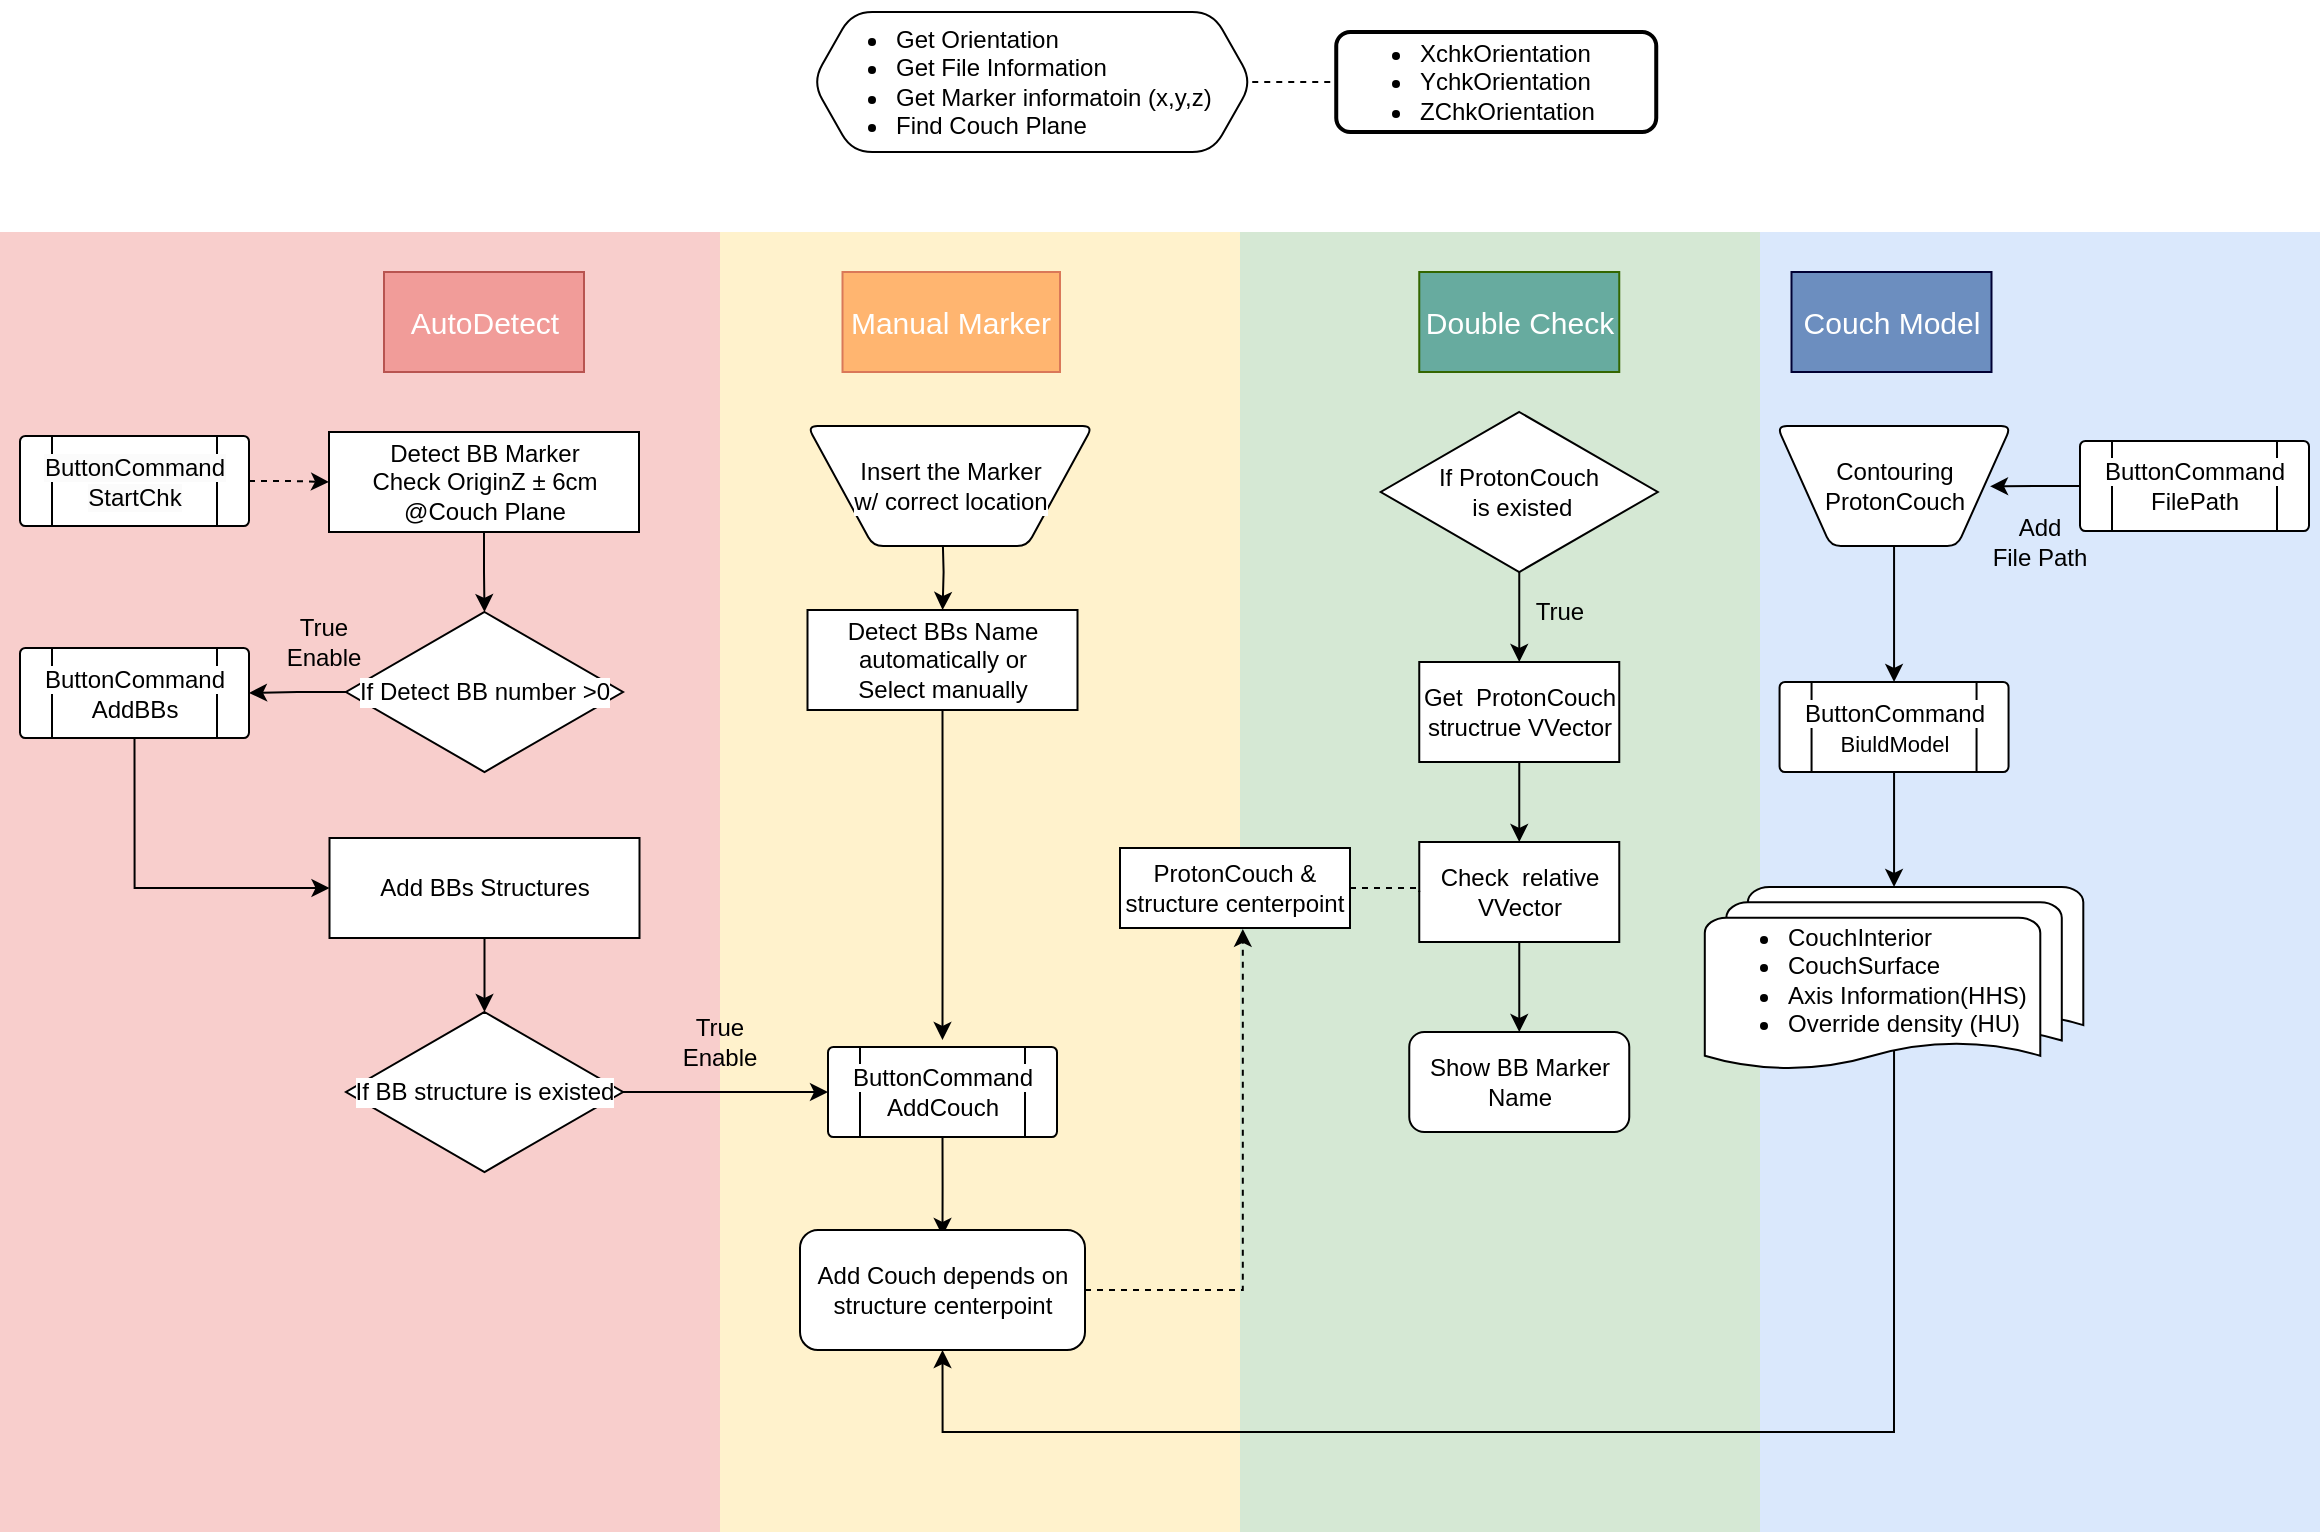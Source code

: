 <mxfile version="21.3.6" type="github">
  <diagram name="第 1 页" id="3PoZT99JLvgC_yYh0iIf">
    <mxGraphModel dx="590" dy="873" grid="1" gridSize="10" guides="1" tooltips="1" connect="1" arrows="1" fold="1" page="1" pageScale="1" pageWidth="1169" pageHeight="827" math="0" shadow="0">
      <root>
        <mxCell id="0" />
        <mxCell id="1" parent="0" />
        <mxCell id="DlJTijxT4euHkg5b0cn0-182" value="" style="rounded=0;whiteSpace=wrap;html=1;fillColor=#dae8fc;strokeColor=none;" vertex="1" parent="1">
          <mxGeometry x="880" y="160" width="280" height="650" as="geometry" />
        </mxCell>
        <mxCell id="DlJTijxT4euHkg5b0cn0-181" value="" style="rounded=0;whiteSpace=wrap;html=1;fillColor=#d5e8d4;strokeColor=none;" vertex="1" parent="1">
          <mxGeometry x="620" y="160" width="260" height="650" as="geometry" />
        </mxCell>
        <mxCell id="DlJTijxT4euHkg5b0cn0-180" value="" style="rounded=0;whiteSpace=wrap;html=1;fillColor=#fff2cc;strokeColor=none;" vertex="1" parent="1">
          <mxGeometry x="360" y="160" width="260" height="650" as="geometry" />
        </mxCell>
        <mxCell id="DlJTijxT4euHkg5b0cn0-176" value="" style="rounded=0;whiteSpace=wrap;html=1;fillColor=#f8cecc;strokeColor=none;" vertex="1" parent="1">
          <mxGeometry y="160" width="360" height="650" as="geometry" />
        </mxCell>
        <mxCell id="L71xMRWu8lyQpmZ8tHU4-3" style="edgeStyle=orthogonalEdgeStyle;rounded=0;orthogonalLoop=1;jettySize=auto;html=1;exitX=1;exitY=0.5;exitDx=0;exitDy=0;endArrow=none;endFill=0;dashed=1;" parent="1" source="UUtNP9MRQaCTh92hcmn--1" edge="1">
          <mxGeometry relative="1" as="geometry">
            <mxPoint x="668.12" y="85" as="targetPoint" />
          </mxGeometry>
        </mxCell>
        <mxCell id="UUtNP9MRQaCTh92hcmn--1" value="&lt;ul&gt;&lt;li&gt;Get Orientation&lt;/li&gt;&lt;li style=&quot;border-color: var(--border-color);&quot;&gt;Get File Information&lt;/li&gt;&lt;li style=&quot;border-color: var(--border-color);&quot;&gt;Get Marker informatoin (x,y,z)&lt;/li&gt;&lt;li&gt;Find Couch Plane&lt;/li&gt;&lt;/ul&gt;" style="shape=hexagon;perimeter=hexagonPerimeter2;whiteSpace=wrap;html=1;fixedSize=1;rounded=1;align=left;" parent="1" vertex="1">
          <mxGeometry x="406.12" y="50" width="220" height="70" as="geometry" />
        </mxCell>
        <mxCell id="UUtNP9MRQaCTh92hcmn--2" value="AutoDetect" style="rounded=0;html=1;fillColor=#F19C99;strokeColor=#b85450;fontColor=#FFFFFF;fontSize=15;" parent="1" vertex="1">
          <mxGeometry x="192" y="180" width="100" height="50" as="geometry" />
        </mxCell>
        <mxCell id="UUtNP9MRQaCTh92hcmn--3" value="&lt;font color=&quot;#ffffff&quot; style=&quot;font-size: 15px;&quot;&gt;Manual Marker&lt;/font&gt;" style="rounded=0;whiteSpace=wrap;html=1;fillColor=#FFB570;strokeColor=#da7858;" parent="1" vertex="1">
          <mxGeometry x="421.25" y="180" width="108.75" height="50" as="geometry" />
        </mxCell>
        <mxCell id="UUtNP9MRQaCTh92hcmn--4" value="&lt;font color=&quot;#ffffff&quot; style=&quot;font-size: 15px;&quot;&gt;Double Check&lt;/font&gt;" style="rounded=0;whiteSpace=wrap;html=1;fillColor=#67AB9F;strokeColor=#336600;" parent="1" vertex="1">
          <mxGeometry x="709.63" y="180" width="100" height="50" as="geometry" />
        </mxCell>
        <mxCell id="UUtNP9MRQaCTh92hcmn--5" value="&lt;font style=&quot;font-size: 15px;&quot; color=&quot;#ffffff&quot;&gt;Couch Model&lt;/font&gt;" style="rounded=0;whiteSpace=wrap;html=1;fillColor=#6C8EBF;strokeColor=#000033;" parent="1" vertex="1">
          <mxGeometry x="895.75" y="180" width="100" height="50" as="geometry" />
        </mxCell>
        <mxCell id="L71xMRWu8lyQpmZ8tHU4-6" style="edgeStyle=orthogonalEdgeStyle;rounded=0;orthogonalLoop=1;jettySize=auto;html=1;exitX=1;exitY=0.5;exitDx=0;exitDy=0;entryX=0;entryY=0.5;entryDx=0;entryDy=0;dashed=1;" parent="1" source="DlJTijxT4euHkg5b0cn0-157" target="L71xMRWu8lyQpmZ8tHU4-5" edge="1">
          <mxGeometry relative="1" as="geometry">
            <mxPoint x="142" y="285" as="sourcePoint" />
          </mxGeometry>
        </mxCell>
        <mxCell id="L71xMRWu8lyQpmZ8tHU4-4" value="&lt;ul&gt;&lt;li&gt;XchkOrientation&lt;/li&gt;&lt;li&gt;YchkOrientation&lt;/li&gt;&lt;li&gt;ZChkOrientation&lt;/li&gt;&lt;/ul&gt;" style="rounded=1;whiteSpace=wrap;html=1;absoluteArcSize=1;arcSize=14;strokeWidth=2;align=left;" parent="1" vertex="1">
          <mxGeometry x="668.12" y="60" width="160" height="50" as="geometry" />
        </mxCell>
        <mxCell id="L71xMRWu8lyQpmZ8tHU4-14" style="edgeStyle=orthogonalEdgeStyle;rounded=0;orthogonalLoop=1;jettySize=auto;html=1;exitX=0.5;exitY=1;exitDx=0;exitDy=0;entryX=0.5;entryY=0;entryDx=0;entryDy=0;entryPerimeter=0;" parent="1" source="L71xMRWu8lyQpmZ8tHU4-5" target="L71xMRWu8lyQpmZ8tHU4-8" edge="1">
          <mxGeometry relative="1" as="geometry" />
        </mxCell>
        <mxCell id="L71xMRWu8lyQpmZ8tHU4-5" value="Detect BB Marker&lt;br&gt;Check OriginZ&amp;nbsp;± 6cm &lt;br&gt;@Couch Plane" style="rounded=0;whiteSpace=wrap;html=1;" parent="1" vertex="1">
          <mxGeometry x="164.5" y="260" width="155" height="50" as="geometry" />
        </mxCell>
        <mxCell id="L71xMRWu8lyQpmZ8tHU4-28" style="edgeStyle=orthogonalEdgeStyle;rounded=0;orthogonalLoop=1;jettySize=auto;html=1;exitX=0.5;exitY=1;exitDx=0;exitDy=0;entryX=0.5;entryY=0;entryDx=0;entryDy=0;entryPerimeter=0;" parent="1" source="L71xMRWu8lyQpmZ8tHU4-7" target="L71xMRWu8lyQpmZ8tHU4-23" edge="1">
          <mxGeometry relative="1" as="geometry" />
        </mxCell>
        <mxCell id="L71xMRWu8lyQpmZ8tHU4-7" value="Add BBs Structures" style="rounded=0;whiteSpace=wrap;html=1;" parent="1" vertex="1">
          <mxGeometry x="164.75" y="463" width="155" height="50" as="geometry" />
        </mxCell>
        <mxCell id="L71xMRWu8lyQpmZ8tHU4-10" style="edgeStyle=orthogonalEdgeStyle;rounded=0;orthogonalLoop=1;jettySize=auto;html=1;exitX=0;exitY=0.5;exitDx=0;exitDy=0;exitPerimeter=0;entryX=1;entryY=0.5;entryDx=0;entryDy=0;" parent="1" source="L71xMRWu8lyQpmZ8tHU4-8" target="DlJTijxT4euHkg5b0cn0-158" edge="1">
          <mxGeometry relative="1" as="geometry">
            <mxPoint x="142" y="390" as="targetPoint" />
          </mxGeometry>
        </mxCell>
        <mxCell id="L71xMRWu8lyQpmZ8tHU4-8" value="If Detect BB number &amp;gt;0" style="strokeWidth=1;html=1;shape=mxgraph.flowchart.decision;whiteSpace=wrap;labelBackgroundColor=#FFFFFF;" parent="1" vertex="1">
          <mxGeometry x="173" y="350" width="138.5" height="80" as="geometry" />
        </mxCell>
        <mxCell id="L71xMRWu8lyQpmZ8tHU4-17" style="edgeStyle=orthogonalEdgeStyle;rounded=0;orthogonalLoop=1;jettySize=auto;html=1;exitX=0.5;exitY=1;exitDx=0;exitDy=0;entryX=0;entryY=0.5;entryDx=0;entryDy=0;" parent="1" source="DlJTijxT4euHkg5b0cn0-158" target="L71xMRWu8lyQpmZ8tHU4-7" edge="1">
          <mxGeometry relative="1" as="geometry">
            <mxPoint x="74.5" y="415" as="sourcePoint" />
          </mxGeometry>
        </mxCell>
        <mxCell id="L71xMRWu8lyQpmZ8tHU4-12" value="True&lt;br&gt;Enable" style="text;html=1;strokeColor=none;fillColor=none;align=center;verticalAlign=middle;whiteSpace=wrap;rounded=0;" parent="1" vertex="1">
          <mxGeometry x="132" y="350" width="60" height="30" as="geometry" />
        </mxCell>
        <mxCell id="L71xMRWu8lyQpmZ8tHU4-22" style="edgeStyle=orthogonalEdgeStyle;rounded=0;orthogonalLoop=1;jettySize=auto;html=1;exitX=1;exitY=0.5;exitDx=0;exitDy=0;exitPerimeter=0;entryX=0;entryY=0.5;entryDx=0;entryDy=0;" parent="1" source="L71xMRWu8lyQpmZ8tHU4-23" target="DlJTijxT4euHkg5b0cn0-159" edge="1">
          <mxGeometry relative="1" as="geometry">
            <mxPoint x="409.87" y="590" as="targetPoint" />
          </mxGeometry>
        </mxCell>
        <mxCell id="L71xMRWu8lyQpmZ8tHU4-23" value="If BB structure is existed" style="strokeWidth=1;html=1;shape=mxgraph.flowchart.decision;whiteSpace=wrap;labelBackgroundColor=#FFFFFF;" parent="1" vertex="1">
          <mxGeometry x="173" y="550" width="138.5" height="80" as="geometry" />
        </mxCell>
        <mxCell id="L71xMRWu8lyQpmZ8tHU4-24" style="edgeStyle=orthogonalEdgeStyle;rounded=0;orthogonalLoop=1;jettySize=auto;html=1;exitX=0.5;exitY=1;exitDx=0;exitDy=0;entryX=0.5;entryY=0;entryDx=0;entryDy=0;" parent="1" source="DlJTijxT4euHkg5b0cn0-159" edge="1">
          <mxGeometry relative="1" as="geometry">
            <mxPoint x="471.25" y="614" as="sourcePoint" />
            <mxPoint x="471.25" y="662" as="targetPoint" />
          </mxGeometry>
        </mxCell>
        <mxCell id="L71xMRWu8lyQpmZ8tHU4-27" value="True&lt;br&gt;Enable" style="text;html=1;strokeColor=none;fillColor=none;align=center;verticalAlign=middle;whiteSpace=wrap;rounded=0;" parent="1" vertex="1">
          <mxGeometry x="330" y="550" width="60" height="30" as="geometry" />
        </mxCell>
        <mxCell id="DlJTijxT4euHkg5b0cn0-4" style="edgeStyle=orthogonalEdgeStyle;rounded=0;orthogonalLoop=1;jettySize=auto;html=1;exitX=0.5;exitY=1;exitDx=0;exitDy=0;" edge="1" parent="1" target="DlJTijxT4euHkg5b0cn0-3">
          <mxGeometry relative="1" as="geometry">
            <mxPoint x="471.25" y="309" as="sourcePoint" />
          </mxGeometry>
        </mxCell>
        <mxCell id="DlJTijxT4euHkg5b0cn0-6" style="edgeStyle=orthogonalEdgeStyle;rounded=0;orthogonalLoop=1;jettySize=auto;html=1;exitX=0.5;exitY=1;exitDx=0;exitDy=0;" edge="1" parent="1" source="DlJTijxT4euHkg5b0cn0-3">
          <mxGeometry relative="1" as="geometry">
            <mxPoint x="471.25" y="564" as="targetPoint" />
          </mxGeometry>
        </mxCell>
        <mxCell id="DlJTijxT4euHkg5b0cn0-3" value="Detect BBs Name automatically or&lt;br&gt;Select manually" style="rounded=0;whiteSpace=wrap;html=1;" vertex="1" parent="1">
          <mxGeometry x="403.75" y="349" width="135" height="50" as="geometry" />
        </mxCell>
        <mxCell id="DlJTijxT4euHkg5b0cn0-151" style="edgeStyle=orthogonalEdgeStyle;rounded=0;orthogonalLoop=1;jettySize=auto;html=1;exitX=0.5;exitY=1;exitDx=0;exitDy=0;entryX=0.5;entryY=0;entryDx=0;entryDy=0;" edge="1" parent="1" source="DlJTijxT4euHkg5b0cn0-8" target="DlJTijxT4euHkg5b0cn0-10">
          <mxGeometry relative="1" as="geometry" />
        </mxCell>
        <mxCell id="DlJTijxT4euHkg5b0cn0-8" value="Get&amp;nbsp; ProtonCouch structrue VVector" style="rounded=0;whiteSpace=wrap;html=1;" vertex="1" parent="1">
          <mxGeometry x="709.63" y="375" width="100" height="50" as="geometry" />
        </mxCell>
        <mxCell id="DlJTijxT4euHkg5b0cn0-149" style="edgeStyle=orthogonalEdgeStyle;rounded=0;orthogonalLoop=1;jettySize=auto;html=1;exitX=0.5;exitY=1;exitDx=0;exitDy=0;exitPerimeter=0;entryX=0.5;entryY=0;entryDx=0;entryDy=0;" edge="1" parent="1" source="DlJTijxT4euHkg5b0cn0-9" target="DlJTijxT4euHkg5b0cn0-8">
          <mxGeometry relative="1" as="geometry" />
        </mxCell>
        <mxCell id="DlJTijxT4euHkg5b0cn0-9" value="If ProtonCouch&lt;br&gt;&amp;nbsp;is existed" style="strokeWidth=1;html=1;shape=mxgraph.flowchart.decision;whiteSpace=wrap;labelBackgroundColor=#FFFFFF;" vertex="1" parent="1">
          <mxGeometry x="690.38" y="250" width="138.5" height="80" as="geometry" />
        </mxCell>
        <mxCell id="DlJTijxT4euHkg5b0cn0-152" style="edgeStyle=orthogonalEdgeStyle;rounded=0;orthogonalLoop=1;jettySize=auto;html=1;exitX=0.5;exitY=1;exitDx=0;exitDy=0;entryX=0.5;entryY=0;entryDx=0;entryDy=0;" edge="1" parent="1" source="DlJTijxT4euHkg5b0cn0-10" target="DlJTijxT4euHkg5b0cn0-12">
          <mxGeometry relative="1" as="geometry" />
        </mxCell>
        <mxCell id="DlJTijxT4euHkg5b0cn0-10" value="Check&amp;nbsp; relative VVector" style="rounded=0;whiteSpace=wrap;html=1;" vertex="1" parent="1">
          <mxGeometry x="709.63" y="465" width="100" height="50" as="geometry" />
        </mxCell>
        <mxCell id="DlJTijxT4euHkg5b0cn0-179" style="edgeStyle=orthogonalEdgeStyle;rounded=0;orthogonalLoop=1;jettySize=auto;html=1;entryX=0.534;entryY=1.011;entryDx=0;entryDy=0;entryPerimeter=0;dashed=1;" edge="1" parent="1" source="DlJTijxT4euHkg5b0cn0-11" target="DlJTijxT4euHkg5b0cn0-141">
          <mxGeometry relative="1" as="geometry" />
        </mxCell>
        <mxCell id="DlJTijxT4euHkg5b0cn0-11" value="Add Couch depends on&lt;br style=&quot;border-color: var(--border-color);&quot;&gt;structure centerpoint" style="rounded=1;whiteSpace=wrap;html=1;" vertex="1" parent="1">
          <mxGeometry x="400" y="659" width="142.5" height="60" as="geometry" />
        </mxCell>
        <mxCell id="DlJTijxT4euHkg5b0cn0-12" value="Show BB Marker Name&lt;br&gt;" style="rounded=1;whiteSpace=wrap;html=1;" vertex="1" parent="1">
          <mxGeometry x="704.63" y="560" width="110" height="50" as="geometry" />
        </mxCell>
        <mxCell id="DlJTijxT4euHkg5b0cn0-148" style="edgeStyle=orthogonalEdgeStyle;rounded=0;orthogonalLoop=1;jettySize=auto;html=1;exitX=1;exitY=0.5;exitDx=0;exitDy=0;entryX=0;entryY=0.5;entryDx=0;entryDy=0;endArrow=none;endFill=0;dashed=1;" edge="1" parent="1" source="DlJTijxT4euHkg5b0cn0-141" target="DlJTijxT4euHkg5b0cn0-10">
          <mxGeometry relative="1" as="geometry" />
        </mxCell>
        <mxCell id="DlJTijxT4euHkg5b0cn0-141" value="ProtonCouch &amp;amp; structure centerpoint" style="rounded=0;whiteSpace=wrap;html=1;" vertex="1" parent="1">
          <mxGeometry x="560" y="468" width="115" height="40" as="geometry" />
        </mxCell>
        <mxCell id="DlJTijxT4euHkg5b0cn0-150" value="True" style="text;html=1;strokeColor=none;fillColor=none;align=center;verticalAlign=middle;whiteSpace=wrap;rounded=0;" vertex="1" parent="1">
          <mxGeometry x="749.63" y="335" width="60" height="30" as="geometry" />
        </mxCell>
        <mxCell id="DlJTijxT4euHkg5b0cn0-154" value="&lt;span style=&quot;background-color: rgb(255, 255, 255);&quot;&gt;Insert the Marker&lt;br style=&quot;border-color: var(--border-color);&quot;&gt;w/ correct location&lt;/span&gt;" style="verticalLabelPosition=middle;verticalAlign=middle;html=1;shape=trapezoid;perimeter=trapezoidPerimeter;whiteSpace=wrap;size=0.23;arcSize=10;flipV=1;labelPosition=center;align=center;rounded=1;" vertex="1" parent="1">
          <mxGeometry x="403.75" y="257" width="142.63" height="60" as="geometry" />
        </mxCell>
        <mxCell id="DlJTijxT4euHkg5b0cn0-157" value="&lt;div style=&quot;&quot;&gt;&lt;/div&gt;&lt;span style=&quot;border-color: var(--border-color); color: rgb(0, 0, 0); font-family: Helvetica; font-size: 12px; font-style: normal; font-variant-ligatures: normal; font-variant-caps: normal; font-weight: 400; letter-spacing: normal; orphans: 2; text-align: center; text-indent: 0px; text-transform: none; widows: 2; word-spacing: 0px; -webkit-text-stroke-width: 0px; text-decoration-thickness: initial; text-decoration-style: initial; text-decoration-color: initial; background-color: rgb(251, 251, 251); float: none; display: inline !important;&quot;&gt;ButtonCommand&lt;/span&gt;&lt;br style=&quot;border-color: var(--border-color); color: rgb(0, 0, 0); font-family: Helvetica; font-size: 12px; font-style: normal; font-variant-ligatures: normal; font-variant-caps: normal; font-weight: 400; letter-spacing: normal; orphans: 2; text-align: center; text-indent: 0px; text-transform: none; widows: 2; word-spacing: 0px; -webkit-text-stroke-width: 0px; text-decoration-thickness: initial; text-decoration-style: initial; text-decoration-color: initial; background-color: rgb(251, 251, 251);&quot;&gt;&lt;span style=&quot;border-color: var(--border-color); color: rgb(0, 0, 0); font-family: Helvetica; font-size: 12px; font-style: normal; font-variant-ligatures: normal; font-variant-caps: normal; font-weight: 400; letter-spacing: normal; orphans: 2; text-align: center; text-indent: 0px; text-transform: none; widows: 2; word-spacing: 0px; -webkit-text-stroke-width: 0px; text-decoration-thickness: initial; text-decoration-style: initial; text-decoration-color: initial; background-color: rgb(251, 251, 251); float: none; display: inline !important;&quot;&gt;StartChk&lt;/span&gt;" style="verticalLabelPosition=middle;verticalAlign=middle;html=1;shape=process;whiteSpace=wrap;rounded=1;size=0.14;arcSize=6;horizontal=1;labelPosition=center;align=center;" vertex="1" parent="1">
          <mxGeometry x="10" y="262" width="114.5" height="45" as="geometry" />
        </mxCell>
        <mxCell id="DlJTijxT4euHkg5b0cn0-158" value="&lt;div style=&quot;&quot;&gt;&lt;/div&gt;&lt;span style=&quot;background-color: rgb(255, 255, 255);&quot;&gt;ButtonCommand&lt;br style=&quot;border-color: var(--border-color);&quot;&gt;AddBBs&lt;/span&gt;" style="verticalLabelPosition=middle;verticalAlign=middle;html=1;shape=process;whiteSpace=wrap;rounded=1;size=0.14;arcSize=6;horizontal=1;labelPosition=center;align=center;" vertex="1" parent="1">
          <mxGeometry x="10" y="368" width="114.5" height="45" as="geometry" />
        </mxCell>
        <mxCell id="DlJTijxT4euHkg5b0cn0-159" value="&lt;span style=&quot;background-color: rgb(255, 255, 255);&quot;&gt;ButtonCommand&lt;br style=&quot;border-color: var(--border-color);&quot;&gt;AddCouch&lt;/span&gt;&lt;div style=&quot;&quot;&gt;&lt;/div&gt;" style="verticalLabelPosition=middle;verticalAlign=middle;html=1;shape=process;whiteSpace=wrap;rounded=1;size=0.14;arcSize=6;horizontal=1;labelPosition=center;align=center;" vertex="1" parent="1">
          <mxGeometry x="414" y="567.5" width="114.5" height="45" as="geometry" />
        </mxCell>
        <mxCell id="DlJTijxT4euHkg5b0cn0-175" style="edgeStyle=orthogonalEdgeStyle;rounded=0;orthogonalLoop=1;jettySize=auto;html=1;exitX=0.5;exitY=0.88;exitDx=0;exitDy=0;exitPerimeter=0;entryX=0.5;entryY=1;entryDx=0;entryDy=0;" edge="1" parent="1" source="DlJTijxT4euHkg5b0cn0-160" target="DlJTijxT4euHkg5b0cn0-11">
          <mxGeometry relative="1" as="geometry">
            <Array as="points">
              <mxPoint x="946" y="760" />
              <mxPoint x="477" y="760" />
            </Array>
          </mxGeometry>
        </mxCell>
        <mxCell id="DlJTijxT4euHkg5b0cn0-160" value="&lt;ul&gt;&lt;li&gt;&lt;span style=&quot;background-color: rgb(255, 255, 255);&quot;&gt;CouchInterior&lt;/span&gt;&lt;/li&gt;&lt;li&gt;&lt;span style=&quot;background-color: rgb(255, 255, 255);&quot;&gt;CouchSurface&lt;/span&gt;&lt;/li&gt;&lt;li&gt;&lt;span style=&quot;background-color: rgb(255, 255, 255);&quot;&gt;Axis Information(HHS)&lt;/span&gt;&lt;/li&gt;&lt;li&gt;&lt;span style=&quot;background-color: rgb(255, 255, 255);&quot;&gt;Override density (HU)&lt;/span&gt;&lt;/li&gt;&lt;/ul&gt;" style="strokeWidth=1;html=1;shape=mxgraph.flowchart.multi-document;whiteSpace=wrap;align=left;" vertex="1" parent="1">
          <mxGeometry x="852.4" y="487.5" width="189.25" height="92.5" as="geometry" />
        </mxCell>
        <mxCell id="DlJTijxT4euHkg5b0cn0-163" style="edgeStyle=orthogonalEdgeStyle;rounded=0;orthogonalLoop=1;jettySize=auto;html=1;exitX=0;exitY=0.5;exitDx=0;exitDy=0;entryX=0.91;entryY=0.497;entryDx=0;entryDy=0;entryPerimeter=0;" edge="1" parent="1" source="DlJTijxT4euHkg5b0cn0-162" target="DlJTijxT4euHkg5b0cn0-161">
          <mxGeometry relative="1" as="geometry" />
        </mxCell>
        <mxCell id="DlJTijxT4euHkg5b0cn0-162" value="&lt;span style=&quot;background-color: rgb(255, 255, 255);&quot;&gt;ButtonCommand&lt;br style=&quot;border-color: var(--border-color);&quot;&gt;FilePath&lt;/span&gt;&lt;div style=&quot;&quot;&gt;&lt;/div&gt;" style="verticalLabelPosition=middle;verticalAlign=middle;html=1;shape=process;whiteSpace=wrap;rounded=1;size=0.14;arcSize=6;horizontal=1;labelPosition=center;align=center;" vertex="1" parent="1">
          <mxGeometry x="1040" y="264.5" width="114.5" height="45" as="geometry" />
        </mxCell>
        <mxCell id="DlJTijxT4euHkg5b0cn0-173" style="edgeStyle=orthogonalEdgeStyle;rounded=0;orthogonalLoop=1;jettySize=auto;html=1;exitX=0.5;exitY=1;exitDx=0;exitDy=0;entryX=0.5;entryY=0;entryDx=0;entryDy=0;" edge="1" parent="1" source="DlJTijxT4euHkg5b0cn0-161" target="DlJTijxT4euHkg5b0cn0-171">
          <mxGeometry relative="1" as="geometry" />
        </mxCell>
        <mxCell id="DlJTijxT4euHkg5b0cn0-161" value="&lt;span style=&quot;background-color: rgb(255, 255, 255);&quot;&gt;Contouring &lt;br&gt;ProtonCouch&lt;/span&gt;" style="verticalLabelPosition=middle;verticalAlign=middle;html=1;shape=trapezoid;perimeter=trapezoidPerimeter;whiteSpace=wrap;size=0.23;arcSize=10;flipV=1;labelPosition=center;align=center;rounded=1;" vertex="1" parent="1">
          <mxGeometry x="888.5" y="257" width="117.06" height="60" as="geometry" />
        </mxCell>
        <mxCell id="DlJTijxT4euHkg5b0cn0-164" value="Add &lt;br&gt;File Path" style="text;html=1;strokeColor=none;fillColor=none;align=center;verticalAlign=middle;whiteSpace=wrap;rounded=0;" vertex="1" parent="1">
          <mxGeometry x="990" y="300" width="60" height="30" as="geometry" />
        </mxCell>
        <mxCell id="DlJTijxT4euHkg5b0cn0-174" style="edgeStyle=orthogonalEdgeStyle;rounded=0;orthogonalLoop=1;jettySize=auto;html=1;exitX=0.5;exitY=1;exitDx=0;exitDy=0;entryX=0.5;entryY=0;entryDx=0;entryDy=0;entryPerimeter=0;" edge="1" parent="1" source="DlJTijxT4euHkg5b0cn0-171" target="DlJTijxT4euHkg5b0cn0-160">
          <mxGeometry relative="1" as="geometry">
            <mxPoint x="945.736" y="490" as="targetPoint" />
          </mxGeometry>
        </mxCell>
        <mxCell id="DlJTijxT4euHkg5b0cn0-171" value="&lt;span style=&quot;background-color: rgb(255, 255, 255);&quot;&gt;ButtonCommand&lt;br style=&quot;border-color: var(--border-color);&quot;&gt;&lt;span style=&quot;font-size: 11px;&quot;&gt;Biuld&lt;/span&gt;&lt;span style=&quot;font-size: 11px;&quot;&gt;Model&lt;/span&gt;&lt;br&gt;&lt;/span&gt;&lt;div style=&quot;&quot;&gt;&lt;/div&gt;" style="verticalLabelPosition=middle;verticalAlign=middle;html=1;shape=process;whiteSpace=wrap;rounded=1;size=0.14;arcSize=6;horizontal=1;labelPosition=center;align=center;" vertex="1" parent="1">
          <mxGeometry x="889.78" y="385" width="114.5" height="45" as="geometry" />
        </mxCell>
      </root>
    </mxGraphModel>
  </diagram>
</mxfile>
